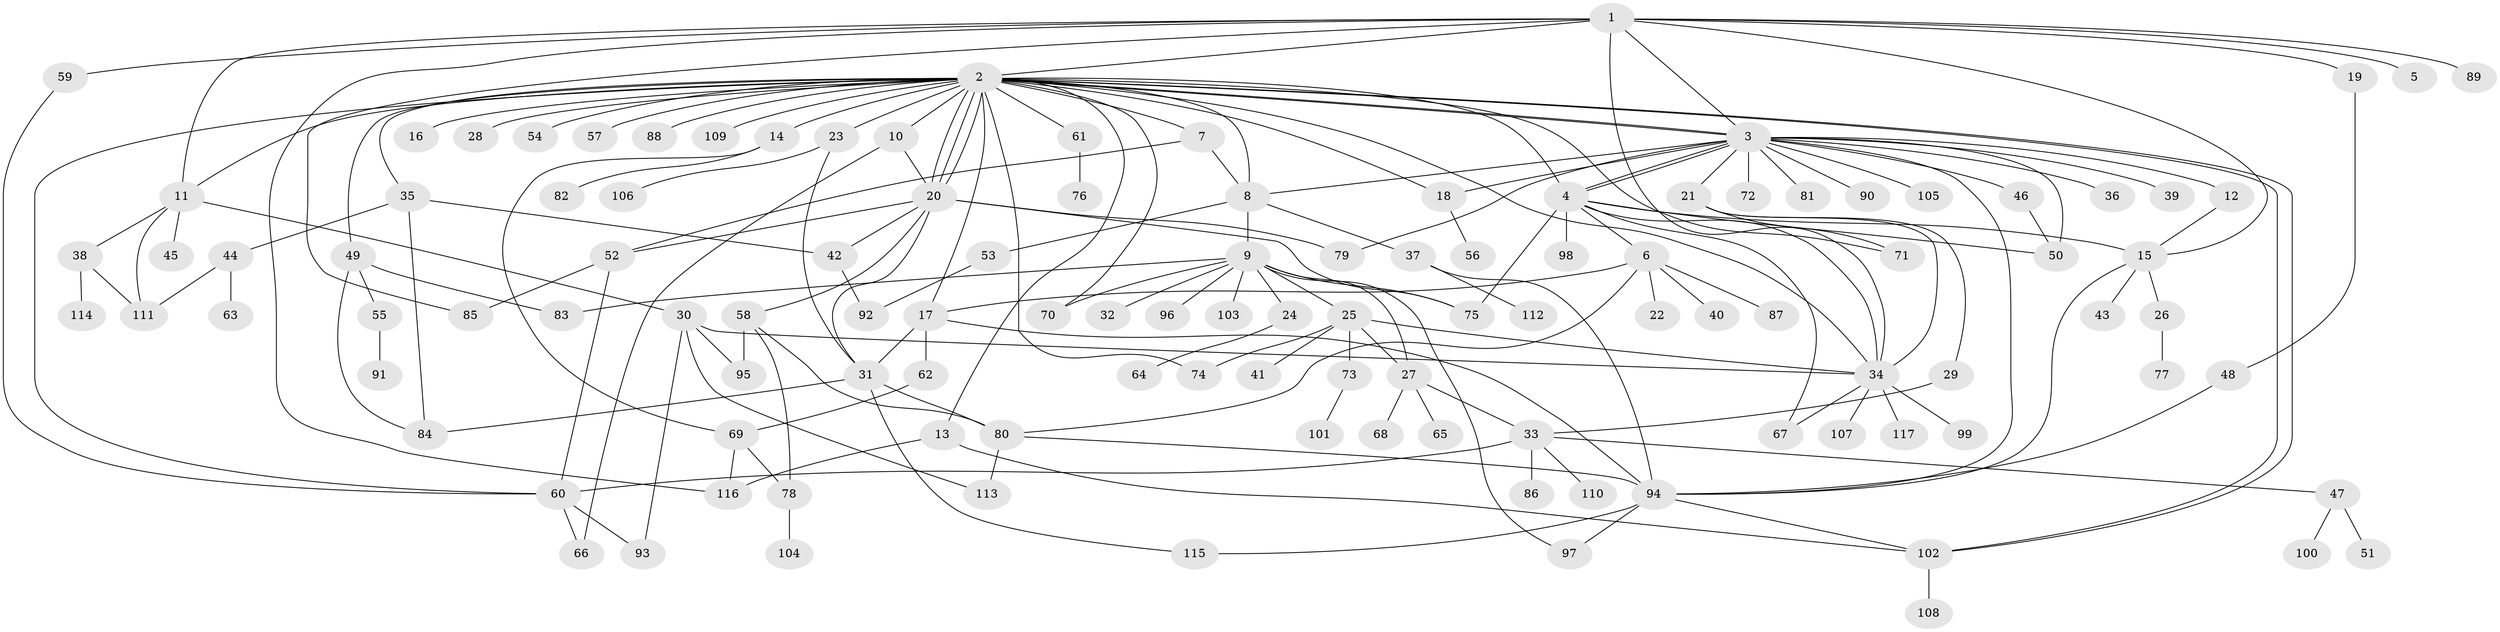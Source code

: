 // Generated by graph-tools (version 1.1) at 2025/14/03/09/25 04:14:41]
// undirected, 117 vertices, 180 edges
graph export_dot {
graph [start="1"]
  node [color=gray90,style=filled];
  1;
  2;
  3;
  4;
  5;
  6;
  7;
  8;
  9;
  10;
  11;
  12;
  13;
  14;
  15;
  16;
  17;
  18;
  19;
  20;
  21;
  22;
  23;
  24;
  25;
  26;
  27;
  28;
  29;
  30;
  31;
  32;
  33;
  34;
  35;
  36;
  37;
  38;
  39;
  40;
  41;
  42;
  43;
  44;
  45;
  46;
  47;
  48;
  49;
  50;
  51;
  52;
  53;
  54;
  55;
  56;
  57;
  58;
  59;
  60;
  61;
  62;
  63;
  64;
  65;
  66;
  67;
  68;
  69;
  70;
  71;
  72;
  73;
  74;
  75;
  76;
  77;
  78;
  79;
  80;
  81;
  82;
  83;
  84;
  85;
  86;
  87;
  88;
  89;
  90;
  91;
  92;
  93;
  94;
  95;
  96;
  97;
  98;
  99;
  100;
  101;
  102;
  103;
  104;
  105;
  106;
  107;
  108;
  109;
  110;
  111;
  112;
  113;
  114;
  115;
  116;
  117;
  1 -- 2;
  1 -- 3;
  1 -- 5;
  1 -- 11;
  1 -- 15;
  1 -- 19;
  1 -- 34;
  1 -- 59;
  1 -- 85;
  1 -- 89;
  1 -- 116;
  2 -- 3;
  2 -- 3;
  2 -- 4;
  2 -- 7;
  2 -- 8;
  2 -- 10;
  2 -- 11;
  2 -- 13;
  2 -- 14;
  2 -- 16;
  2 -- 17;
  2 -- 18;
  2 -- 20;
  2 -- 20;
  2 -- 20;
  2 -- 23;
  2 -- 28;
  2 -- 34;
  2 -- 35;
  2 -- 49;
  2 -- 54;
  2 -- 57;
  2 -- 60;
  2 -- 61;
  2 -- 70;
  2 -- 71;
  2 -- 74;
  2 -- 88;
  2 -- 102;
  2 -- 102;
  2 -- 109;
  3 -- 4;
  3 -- 4;
  3 -- 8;
  3 -- 12;
  3 -- 18;
  3 -- 21;
  3 -- 36;
  3 -- 39;
  3 -- 46;
  3 -- 50;
  3 -- 72;
  3 -- 79;
  3 -- 81;
  3 -- 90;
  3 -- 94;
  3 -- 105;
  4 -- 6;
  4 -- 15;
  4 -- 34;
  4 -- 50;
  4 -- 67;
  4 -- 75;
  4 -- 98;
  6 -- 17;
  6 -- 22;
  6 -- 40;
  6 -- 80;
  6 -- 87;
  7 -- 8;
  7 -- 52;
  8 -- 9;
  8 -- 37;
  8 -- 53;
  9 -- 24;
  9 -- 25;
  9 -- 27;
  9 -- 32;
  9 -- 70;
  9 -- 75;
  9 -- 83;
  9 -- 96;
  9 -- 97;
  9 -- 103;
  10 -- 20;
  10 -- 66;
  11 -- 30;
  11 -- 38;
  11 -- 45;
  11 -- 111;
  12 -- 15;
  13 -- 102;
  13 -- 116;
  14 -- 69;
  14 -- 82;
  15 -- 26;
  15 -- 43;
  15 -- 94;
  17 -- 31;
  17 -- 62;
  17 -- 94;
  18 -- 56;
  19 -- 48;
  20 -- 31;
  20 -- 42;
  20 -- 52;
  20 -- 58;
  20 -- 75;
  20 -- 79;
  21 -- 29;
  21 -- 34;
  21 -- 71;
  23 -- 31;
  23 -- 106;
  24 -- 64;
  25 -- 27;
  25 -- 34;
  25 -- 41;
  25 -- 73;
  25 -- 74;
  26 -- 77;
  27 -- 33;
  27 -- 65;
  27 -- 68;
  29 -- 33;
  30 -- 34;
  30 -- 93;
  30 -- 95;
  30 -- 113;
  31 -- 80;
  31 -- 84;
  31 -- 115;
  33 -- 47;
  33 -- 60;
  33 -- 86;
  33 -- 110;
  34 -- 67;
  34 -- 99;
  34 -- 107;
  34 -- 117;
  35 -- 42;
  35 -- 44;
  35 -- 84;
  37 -- 94;
  37 -- 112;
  38 -- 111;
  38 -- 114;
  42 -- 92;
  44 -- 63;
  44 -- 111;
  46 -- 50;
  47 -- 51;
  47 -- 100;
  48 -- 94;
  49 -- 55;
  49 -- 83;
  49 -- 84;
  52 -- 60;
  52 -- 85;
  53 -- 92;
  55 -- 91;
  58 -- 78;
  58 -- 80;
  58 -- 95;
  59 -- 60;
  60 -- 66;
  60 -- 93;
  61 -- 76;
  62 -- 69;
  69 -- 78;
  69 -- 116;
  73 -- 101;
  78 -- 104;
  80 -- 94;
  80 -- 113;
  94 -- 97;
  94 -- 102;
  94 -- 115;
  102 -- 108;
}
